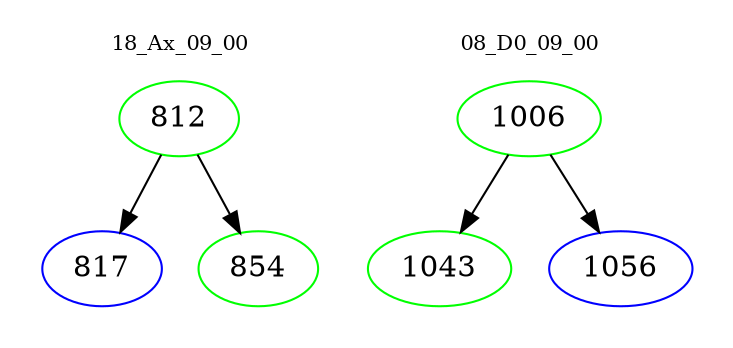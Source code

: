 digraph{
subgraph cluster_0 {
color = white
label = "18_Ax_09_00";
fontsize=10;
T0_812 [label="812", color="green"]
T0_812 -> T0_817 [color="black"]
T0_817 [label="817", color="blue"]
T0_812 -> T0_854 [color="black"]
T0_854 [label="854", color="green"]
}
subgraph cluster_1 {
color = white
label = "08_D0_09_00";
fontsize=10;
T1_1006 [label="1006", color="green"]
T1_1006 -> T1_1043 [color="black"]
T1_1043 [label="1043", color="green"]
T1_1006 -> T1_1056 [color="black"]
T1_1056 [label="1056", color="blue"]
}
}
